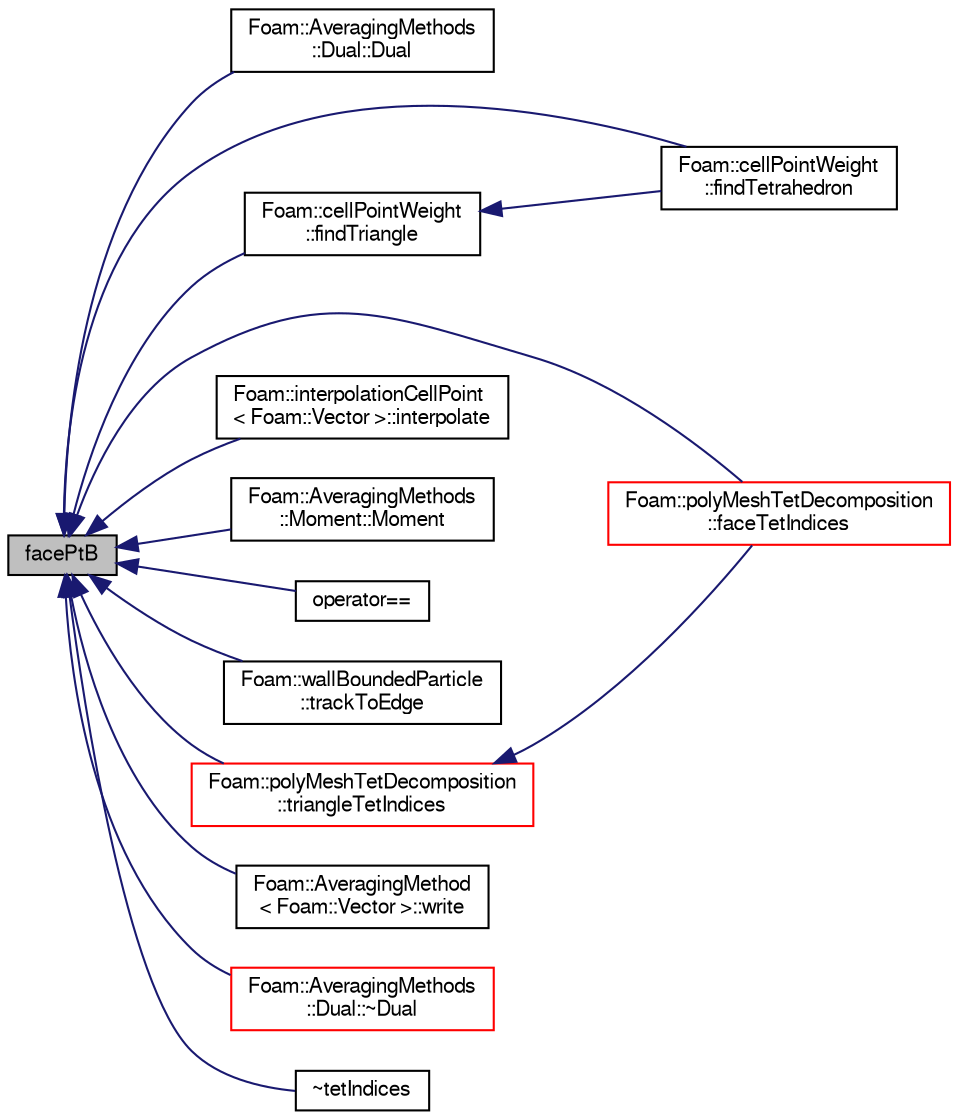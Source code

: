 digraph "facePtB"
{
  bgcolor="transparent";
  edge [fontname="FreeSans",fontsize="10",labelfontname="FreeSans",labelfontsize="10"];
  node [fontname="FreeSans",fontsize="10",shape=record];
  rankdir="LR";
  Node1026 [label="facePtB",height=0.2,width=0.4,color="black", fillcolor="grey75", style="filled", fontcolor="black"];
  Node1026 -> Node1027 [dir="back",color="midnightblue",fontsize="10",style="solid",fontname="FreeSans"];
  Node1027 [label="Foam::AveragingMethods\l::Dual::Dual",height=0.2,width=0.4,color="black",URL="$a24210.html#a4e90e259d050ad479f6e3c6763a1cdf6",tooltip="Constructors. "];
  Node1026 -> Node1028 [dir="back",color="midnightblue",fontsize="10",style="solid",fontname="FreeSans"];
  Node1028 [label="Foam::polyMeshTetDecomposition\l::faceTetIndices",height=0.2,width=0.4,color="red",URL="$a27418.html#ac928a304995a9b54928d97ec634a6270",tooltip="Return the tet decomposition of the given face, with. "];
  Node1026 -> Node1225 [dir="back",color="midnightblue",fontsize="10",style="solid",fontname="FreeSans"];
  Node1225 [label="Foam::cellPointWeight\l::findTetrahedron",height=0.2,width=0.4,color="black",URL="$a22922.html#aecec3ccb37ced505c339363e0803800a"];
  Node1026 -> Node1226 [dir="back",color="midnightblue",fontsize="10",style="solid",fontname="FreeSans"];
  Node1226 [label="Foam::cellPointWeight\l::findTriangle",height=0.2,width=0.4,color="black",URL="$a22922.html#a58a370be784ce48f88d340ab2ab15ac8"];
  Node1226 -> Node1225 [dir="back",color="midnightblue",fontsize="10",style="solid",fontname="FreeSans"];
  Node1026 -> Node1227 [dir="back",color="midnightblue",fontsize="10",style="solid",fontname="FreeSans"];
  Node1227 [label="Foam::interpolationCellPoint\l\< Foam::Vector \>::interpolate",height=0.2,width=0.4,color="black",URL="$a22926.html#a2aa471347e771a266bcb702f1d5b7469",tooltip="Interpolate field to the given point in the tetrahedron. "];
  Node1026 -> Node1228 [dir="back",color="midnightblue",fontsize="10",style="solid",fontname="FreeSans"];
  Node1228 [label="Foam::AveragingMethods\l::Moment::Moment",height=0.2,width=0.4,color="black",URL="$a24214.html#a9aaf777932fca7644bb6f00f3a2b8749",tooltip="Constructors. "];
  Node1026 -> Node1229 [dir="back",color="midnightblue",fontsize="10",style="solid",fontname="FreeSans"];
  Node1229 [label="operator==",height=0.2,width=0.4,color="black",URL="$a27422.html#a2637c3f0606783babe7b40097a391ed0"];
  Node1026 -> Node1230 [dir="back",color="midnightblue",fontsize="10",style="solid",fontname="FreeSans"];
  Node1230 [label="Foam::wallBoundedParticle\l::trackToEdge",height=0.2,width=0.4,color="black",URL="$a28794.html#aff365968e28acf42244334b7c926dee6",tooltip="Track particle to a given position and returns 1.0 if the. "];
  Node1026 -> Node1220 [dir="back",color="midnightblue",fontsize="10",style="solid",fontname="FreeSans"];
  Node1220 [label="Foam::polyMeshTetDecomposition\l::triangleTetIndices",height=0.2,width=0.4,color="red",URL="$a27418.html#a58706d0e14fb9b9a20f1d19ef6671605",tooltip="Return the tet decomposition of the given triangle of the given face. "];
  Node1220 -> Node1028 [dir="back",color="midnightblue",fontsize="10",style="solid",fontname="FreeSans"];
  Node1026 -> Node1231 [dir="back",color="midnightblue",fontsize="10",style="solid",fontname="FreeSans"];
  Node1231 [label="Foam::AveragingMethod\l\< Foam::Vector \>::write",height=0.2,width=0.4,color="black",URL="$a23898.html#ad48b7b943e88478c15879659cce7aebc",tooltip="Write using setting from DB. "];
  Node1026 -> Node1232 [dir="back",color="midnightblue",fontsize="10",style="solid",fontname="FreeSans"];
  Node1232 [label="Foam::AveragingMethods\l::Dual::~Dual",height=0.2,width=0.4,color="red",URL="$a24210.html#a5c08eca007ade69ea650619db86d50b6",tooltip="Destructor. "];
  Node1026 -> Node1234 [dir="back",color="midnightblue",fontsize="10",style="solid",fontname="FreeSans"];
  Node1234 [label="~tetIndices",height=0.2,width=0.4,color="black",URL="$a27422.html#a52b1a39b24c081f0ef6f3fb7039fe5f5",tooltip="Destructor. "];
}

